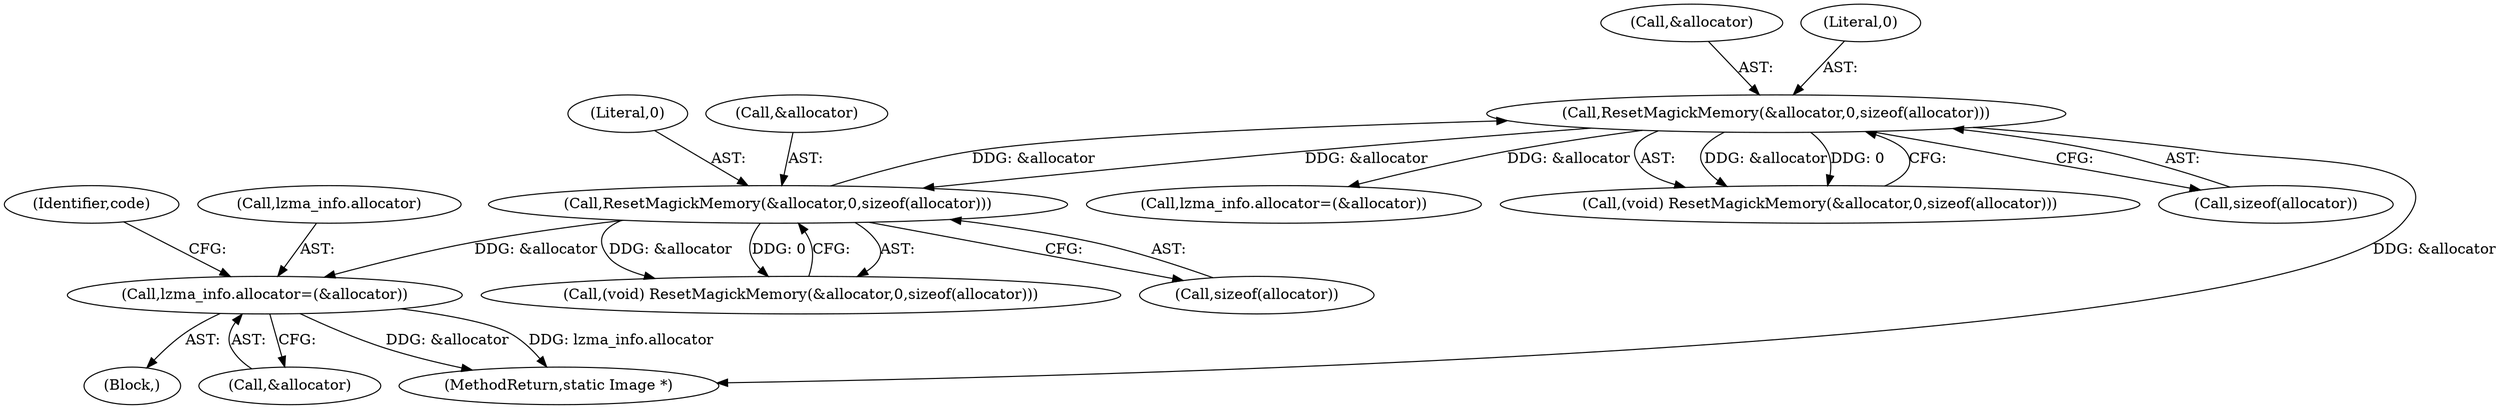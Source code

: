 digraph "0_ImageMagick_f6e9d0d9955e85bdd7540b251cd50d598dacc5e6_34@API" {
"1002723" [label="(Call,lzma_info.allocator=(&allocator))"];
"1002704" [label="(Call,ResetMagickMemory(&allocator,0,sizeof(allocator)))"];
"1002622" [label="(Call,ResetMagickMemory(&allocator,0,sizeof(allocator)))"];
"1002702" [label="(Call,(void) ResetMagickMemory(&allocator,0,sizeof(allocator)))"];
"1002727" [label="(Call,&allocator)"];
"1002723" [label="(Call,lzma_info.allocator=(&allocator))"];
"1002704" [label="(Call,ResetMagickMemory(&allocator,0,sizeof(allocator)))"];
"1002681" [label="(Block,)"];
"1003485" [label="(MethodReturn,static Image *)"];
"1002707" [label="(Literal,0)"];
"1002623" [label="(Call,&allocator)"];
"1002696" [label="(Call,lzma_info.allocator=(&allocator))"];
"1002620" [label="(Call,(void) ResetMagickMemory(&allocator,0,sizeof(allocator)))"];
"1002625" [label="(Literal,0)"];
"1002708" [label="(Call,sizeof(allocator))"];
"1002705" [label="(Call,&allocator)"];
"1002626" [label="(Call,sizeof(allocator))"];
"1002730" [label="(Identifier,code)"];
"1002622" [label="(Call,ResetMagickMemory(&allocator,0,sizeof(allocator)))"];
"1002724" [label="(Call,lzma_info.allocator)"];
"1002723" -> "1002681"  [label="AST: "];
"1002723" -> "1002727"  [label="CFG: "];
"1002724" -> "1002723"  [label="AST: "];
"1002727" -> "1002723"  [label="AST: "];
"1002730" -> "1002723"  [label="CFG: "];
"1002723" -> "1003485"  [label="DDG: &allocator"];
"1002723" -> "1003485"  [label="DDG: lzma_info.allocator"];
"1002704" -> "1002723"  [label="DDG: &allocator"];
"1002704" -> "1002702"  [label="AST: "];
"1002704" -> "1002708"  [label="CFG: "];
"1002705" -> "1002704"  [label="AST: "];
"1002707" -> "1002704"  [label="AST: "];
"1002708" -> "1002704"  [label="AST: "];
"1002702" -> "1002704"  [label="CFG: "];
"1002704" -> "1002622"  [label="DDG: &allocator"];
"1002704" -> "1002702"  [label="DDG: &allocator"];
"1002704" -> "1002702"  [label="DDG: 0"];
"1002622" -> "1002704"  [label="DDG: &allocator"];
"1002622" -> "1002620"  [label="AST: "];
"1002622" -> "1002626"  [label="CFG: "];
"1002623" -> "1002622"  [label="AST: "];
"1002625" -> "1002622"  [label="AST: "];
"1002626" -> "1002622"  [label="AST: "];
"1002620" -> "1002622"  [label="CFG: "];
"1002622" -> "1003485"  [label="DDG: &allocator"];
"1002622" -> "1002620"  [label="DDG: &allocator"];
"1002622" -> "1002620"  [label="DDG: 0"];
"1002622" -> "1002696"  [label="DDG: &allocator"];
}
